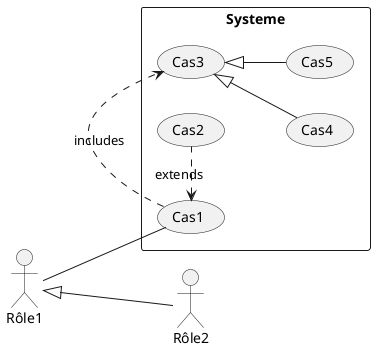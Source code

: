 @startuml
'https://plantuml.com/use-case-diagram

left to right direction
actor Rôle1 as R1
actor Rôle2 as R2

R1 <|-- R2
rectangle Systeme{
    left to right direction
    usecase "Cas1" as Cas1
    usecase "Cas2" as Cas2
    usecase "Cas3" as Cas3

    usecase "Cas4" as Cas4
    usecase "Cas5" as Cas5

    Cas3 <|-- Cas4
    Cas3 <|-- Cas5
}

R1 -- Cas1
(Cas1) .> (Cas3) : includes
(Cas1) <. (Cas2) : extends

@enduml
